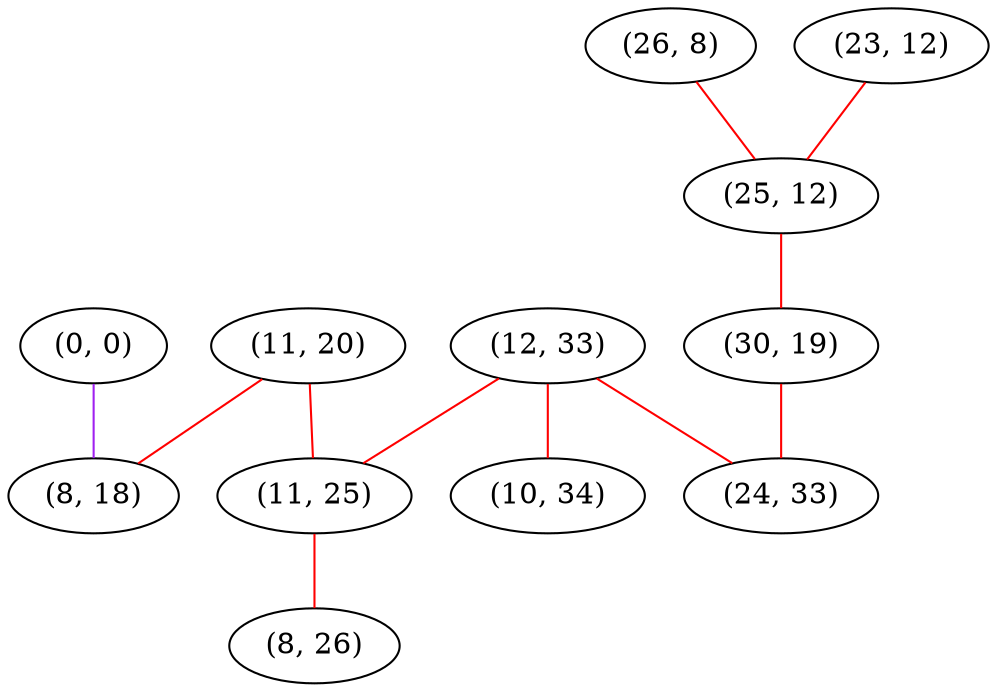 graph "" {
"(0, 0)";
"(12, 33)";
"(26, 8)";
"(23, 12)";
"(25, 12)";
"(30, 19)";
"(11, 20)";
"(8, 18)";
"(24, 33)";
"(11, 25)";
"(8, 26)";
"(10, 34)";
"(0, 0)" -- "(8, 18)"  [color=purple, key=0, weight=4];
"(12, 33)" -- "(24, 33)"  [color=red, key=0, weight=1];
"(12, 33)" -- "(11, 25)"  [color=red, key=0, weight=1];
"(12, 33)" -- "(10, 34)"  [color=red, key=0, weight=1];
"(26, 8)" -- "(25, 12)"  [color=red, key=0, weight=1];
"(23, 12)" -- "(25, 12)"  [color=red, key=0, weight=1];
"(25, 12)" -- "(30, 19)"  [color=red, key=0, weight=1];
"(30, 19)" -- "(24, 33)"  [color=red, key=0, weight=1];
"(11, 20)" -- "(11, 25)"  [color=red, key=0, weight=1];
"(11, 20)" -- "(8, 18)"  [color=red, key=0, weight=1];
"(11, 25)" -- "(8, 26)"  [color=red, key=0, weight=1];
}
